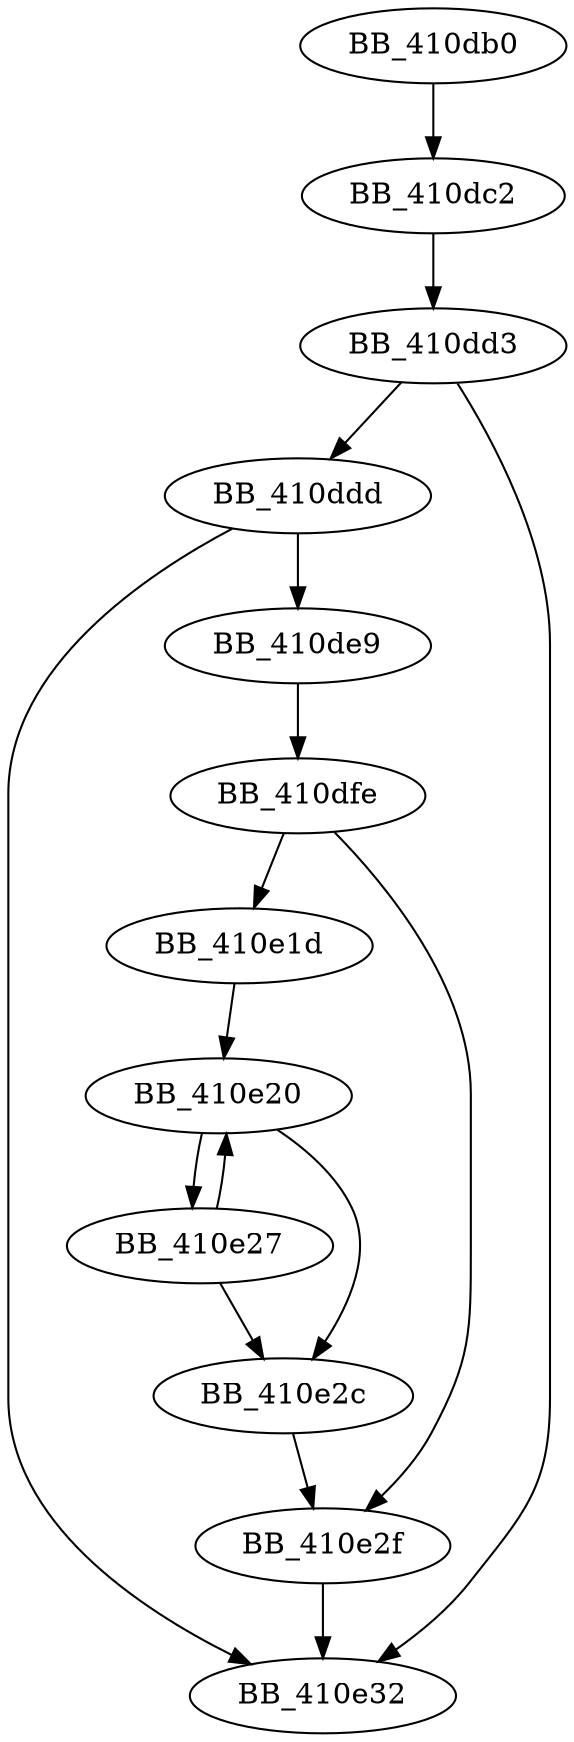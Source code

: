 DiGraph sub_410DB0{
BB_410db0->BB_410dc2
BB_410dc2->BB_410dd3
BB_410dd3->BB_410ddd
BB_410dd3->BB_410e32
BB_410ddd->BB_410de9
BB_410ddd->BB_410e32
BB_410de9->BB_410dfe
BB_410dfe->BB_410e1d
BB_410dfe->BB_410e2f
BB_410e1d->BB_410e20
BB_410e20->BB_410e27
BB_410e20->BB_410e2c
BB_410e27->BB_410e20
BB_410e27->BB_410e2c
BB_410e2c->BB_410e2f
BB_410e2f->BB_410e32
}
